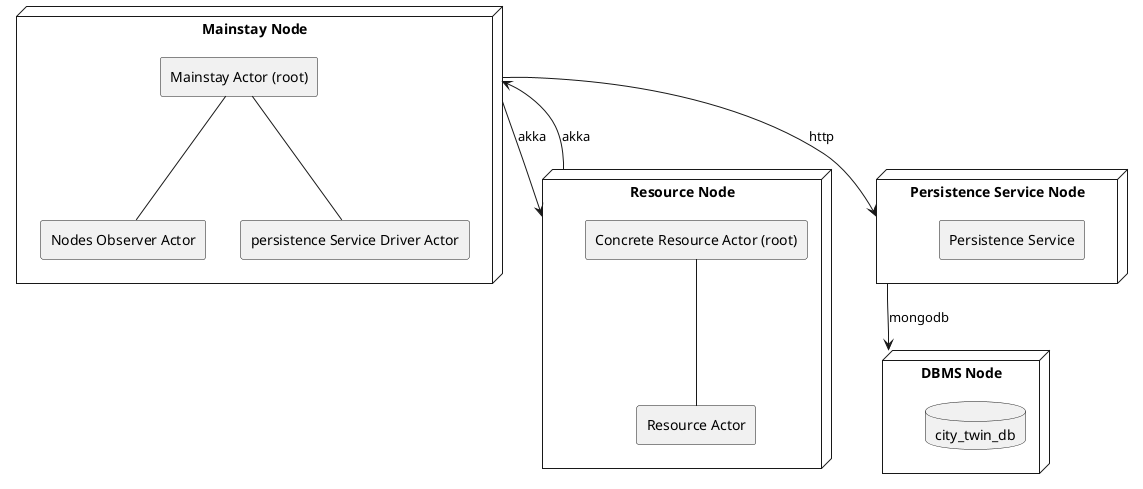 @startuml

skinparam componentStyle rectangle

node "Mainstay Node" as Mainstay {
    component [Mainstay Actor (root)] as MainstayActor
    component [Nodes Observer Actor] as NodesObserverActor
    component [persistence Service Driver Actor] as persistenceServiceDriverActor
    MainstayActor -- NodesObserverActor
    MainstayActor -- persistenceServiceDriverActor
}

node "Resource Node" as Resource {
    component [Concrete Resource Actor (root)] as ConcreteResourceActor
    component [Resource Actor] as ResourceActor
    ConcreteResourceActor -- ResourceActor
}

node "Persistence Service Node" as PersistenceService{
    component [Persistence Service]
}

node "DBMS Node" as DBMS {
    database "city_twin_db"
}

Mainstay --> Resource : akka
Resource --> Mainstay : akka
Mainstay --> PersistenceService : http
PersistenceService --> DBMS : mongodb

@enduml
